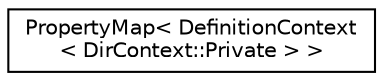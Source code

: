 digraph "类继承关系图"
{
 // INTERACTIVE_SVG=YES
 // LATEX_PDF_SIZE
  edge [fontname="Helvetica",fontsize="10",labelfontname="Helvetica",labelfontsize="10"];
  node [fontname="Helvetica",fontsize="10",shape=record];
  rankdir="LR";
  Node0 [label="PropertyMap\< DefinitionContext\l\< DirContext::Private \> \>",height=0.2,width=0.4,color="black", fillcolor="white", style="filled",URL="$d5/dbf/class_property_map.html",tooltip=" "];
}
